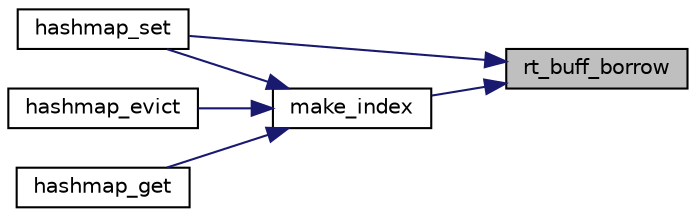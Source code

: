 digraph "rt_buff_borrow"
{
 // LATEX_PDF_SIZE
  edge [fontname="Helvetica",fontsize="10",labelfontname="Helvetica",labelfontsize="10"];
  node [fontname="Helvetica",fontsize="10",shape=record];
  rankdir="RL";
  Node1 [label="rt_buff_borrow",height=0.2,width=0.4,color="black", fillcolor="grey75", style="filled", fontcolor="black",tooltip="Get a reference to the underlying buffer of a managed string to use with functions that need a raw co..."];
  Node1 -> Node2 [dir="back",color="midnightblue",fontsize="10",style="solid",fontname="Helvetica"];
  Node2 [label="hashmap_set",height=0.2,width=0.4,color="black", fillcolor="white", style="filled",URL="$hashmap_8c.html#a677123a939ba05d7ba7f79e2672be032",tooltip="Set the key to value on self."];
  Node1 -> Node3 [dir="back",color="midnightblue",fontsize="10",style="solid",fontname="Helvetica"];
  Node3 [label="make_index",height=0.2,width=0.4,color="black", fillcolor="white", style="filled",URL="$hashmap_8c.html#a8b57f0ce7e665a3bf1149e9bc4382cdd",tooltip=" "];
  Node3 -> Node4 [dir="back",color="midnightblue",fontsize="10",style="solid",fontname="Helvetica"];
  Node4 [label="hashmap_evict",height=0.2,width=0.4,color="black", fillcolor="white", style="filled",URL="$hashmap_8c.html#a5feed1aa6dd34b11f5aa1f8e2007efd0",tooltip="Mark a node for reuse, and return the value that was stored in it."];
  Node3 -> Node5 [dir="back",color="midnightblue",fontsize="10",style="solid",fontname="Helvetica"];
  Node5 [label="hashmap_get",height=0.2,width=0.4,color="black", fillcolor="white", style="filled",URL="$hashmap_8c.html#aa182c5f85ff78966f6f5b460855c3518",tooltip=" "];
  Node3 -> Node2 [dir="back",color="midnightblue",fontsize="10",style="solid",fontname="Helvetica"];
}
